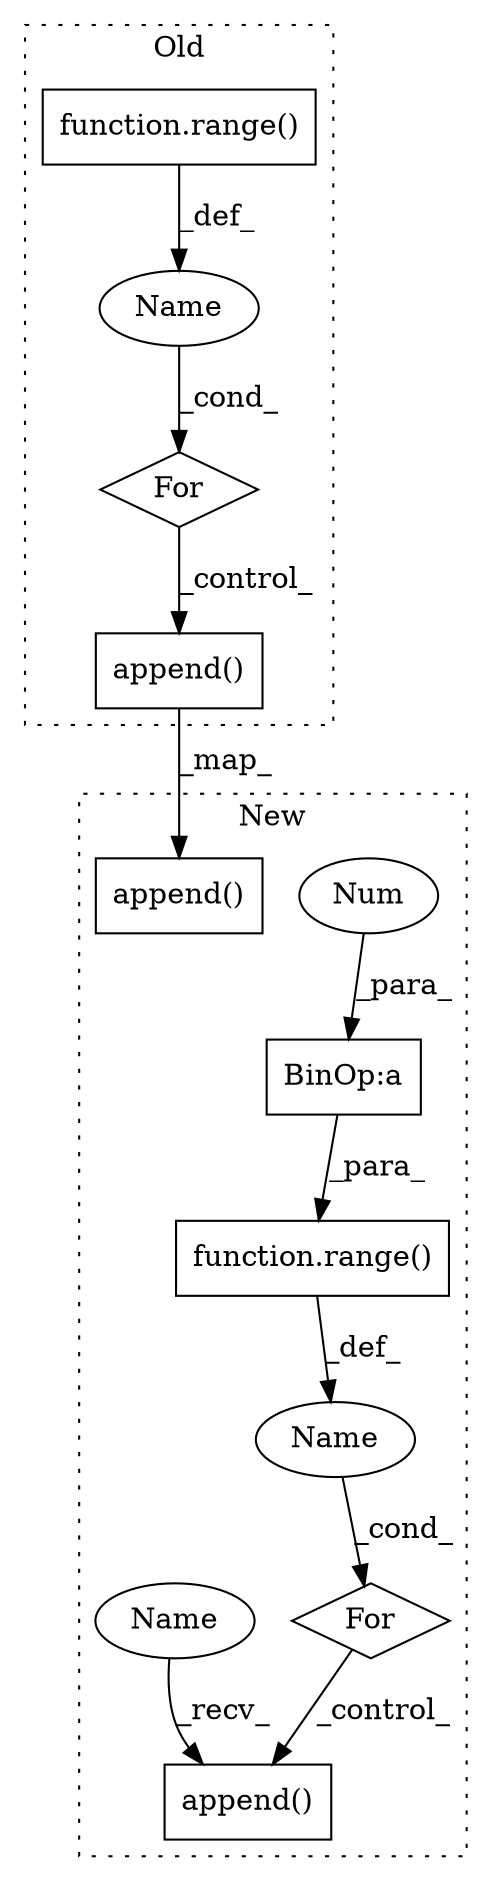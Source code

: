 digraph G {
subgraph cluster0 {
1 [label="For" a="107" s="577,603" l="4,14" shape="diamond"];
3 [label="function.range()" a="75" s="586,602" l="6,1" shape="box"];
10 [label="append()" a="75" s="741,798" l="24,1" shape="box"];
11 [label="Name" a="87" s="581" l="1" shape="ellipse"];
label = "Old";
style="dotted";
}
subgraph cluster1 {
2 [label="function.range()" a="75" s="1958,1983" l="6,1" shape="box"];
4 [label="For" a="107" s="1949,1984" l="4,14" shape="diamond"];
5 [label="Name" a="87" s="1953" l="1" shape="ellipse"];
6 [label="append()" a="75" s="1998,2048" l="17,1" shape="box"];
7 [label="BinOp:a" a="82" s="1979" l="3" shape="box"];
8 [label="Num" a="76" s="1982" l="1" shape="ellipse"];
9 [label="append()" a="75" s="1837,1886" l="17,1" shape="box"];
12 [label="Name" a="87" s="1998" l="9" shape="ellipse"];
label = "New";
style="dotted";
}
1 -> 10 [label="_control_"];
2 -> 5 [label="_def_"];
3 -> 11 [label="_def_"];
4 -> 6 [label="_control_"];
5 -> 4 [label="_cond_"];
7 -> 2 [label="_para_"];
8 -> 7 [label="_para_"];
10 -> 9 [label="_map_"];
11 -> 1 [label="_cond_"];
12 -> 6 [label="_recv_"];
}